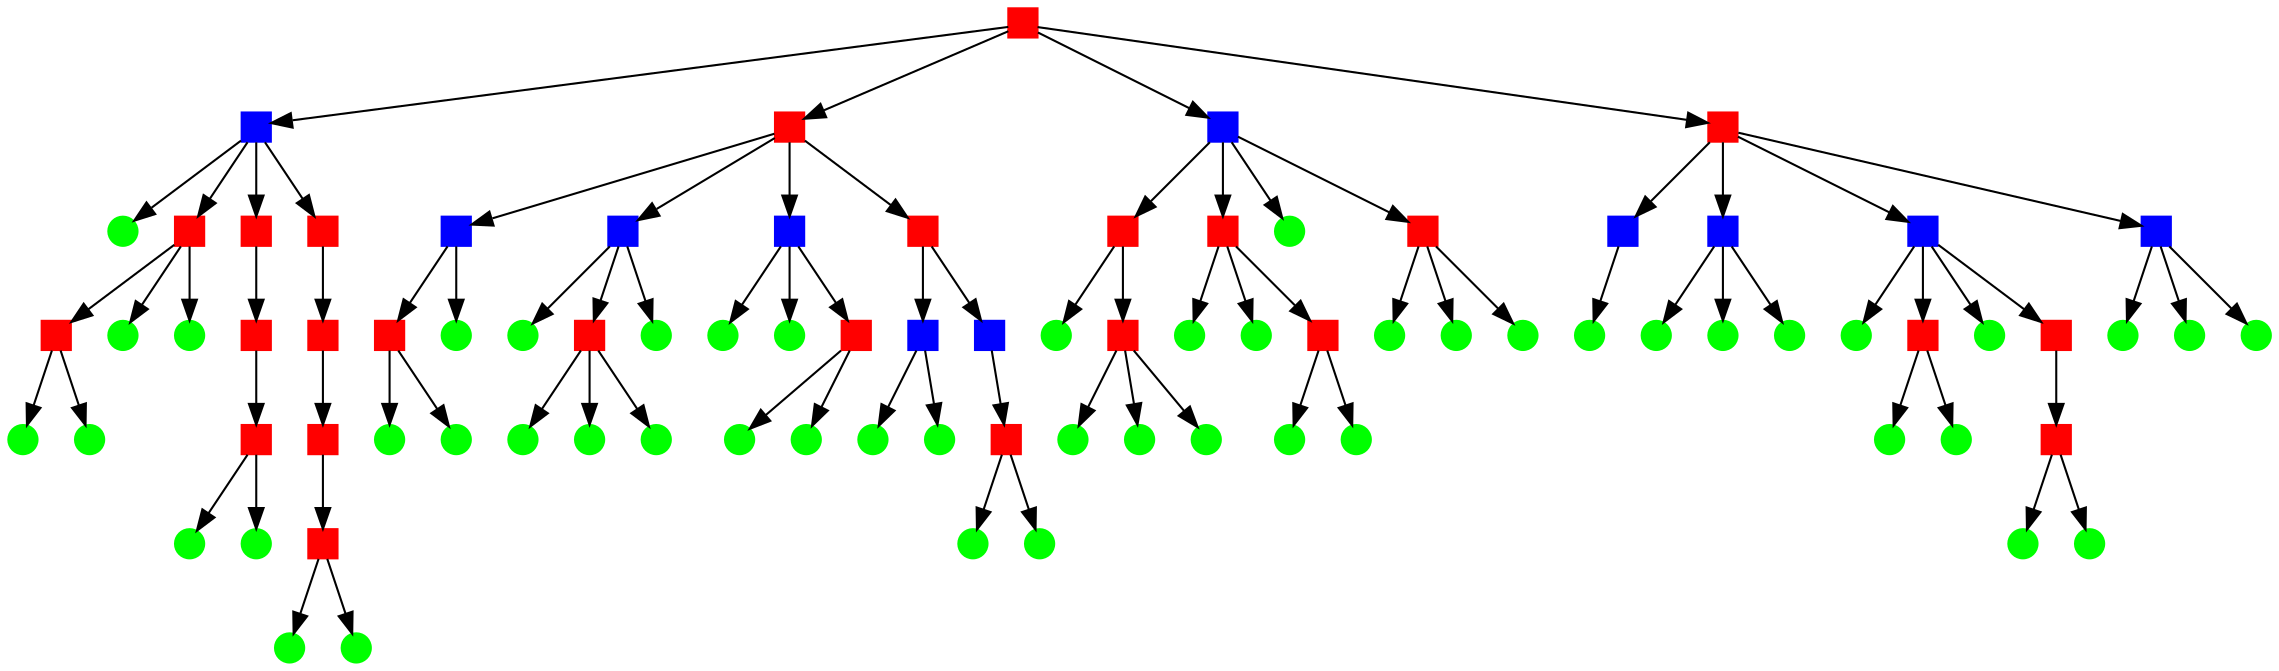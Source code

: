 digraph graphname { 
-1 [label="" ,shape=box,style=filled,color=red,width=0.2,height=0.2];
-1 -> -6
-6 [label="" ,shape=box,style=filled,color=blue,width=0.2,height=0.2];
-6 -> 0
0 [label="" ,shape=circle,style=filled,color=green,width=0.2,height=0.2];
-6 -> -12
-12 [label="" ,shape=box,style=filled,color=red,width=0.2,height=0.2];
-12 -> -23
-23 [label="" ,shape=box,style=filled,color=red,width=0.2,height=0.2];
-23 -> 16
16 [label="" ,shape=circle,style=filled,color=green,width=0.2,height=0.2];
-23 -> 33
33 [label="" ,shape=circle,style=filled,color=green,width=0.2,height=0.2];
-12 -> 9
9 [label="" ,shape=circle,style=filled,color=green,width=0.2,height=0.2];
-12 -> 27
27 [label="" ,shape=circle,style=filled,color=green,width=0.2,height=0.2];
-6 -> -28
-28 [label="" ,shape=box,style=filled,color=red,width=0.2,height=0.2];
-28 -> -29
-29 [label="" ,shape=box,style=filled,color=red,width=0.2,height=0.2];
-29 -> -30
-30 [label="" ,shape=box,style=filled,color=red,width=0.2,height=0.2];
-30 -> 26
26 [label="" ,shape=circle,style=filled,color=green,width=0.2,height=0.2];
-30 -> 45
45 [label="" ,shape=circle,style=filled,color=green,width=0.2,height=0.2];
-6 -> -31
-31 [label="" ,shape=box,style=filled,color=red,width=0.2,height=0.2];
-31 -> -32
-32 [label="" ,shape=box,style=filled,color=red,width=0.2,height=0.2];
-32 -> -33
-33 [label="" ,shape=box,style=filled,color=red,width=0.2,height=0.2];
-33 -> -34
-34 [label="" ,shape=box,style=filled,color=red,width=0.2,height=0.2];
-34 -> 49
49 [label="" ,shape=circle,style=filled,color=green,width=0.2,height=0.2];
-34 -> 24
24 [label="" ,shape=circle,style=filled,color=green,width=0.2,height=0.2];
-1 -> -2
-2 [label="" ,shape=box,style=filled,color=red,width=0.2,height=0.2];
-2 -> -5
-5 [label="" ,shape=box,style=filled,color=blue,width=0.2,height=0.2];
-5 -> -15
-15 [label="" ,shape=box,style=filled,color=red,width=0.2,height=0.2];
-15 -> 8
8 [label="" ,shape=circle,style=filled,color=green,width=0.2,height=0.2];
-15 -> 22
22 [label="" ,shape=circle,style=filled,color=green,width=0.2,height=0.2];
-5 -> 2
2 [label="" ,shape=circle,style=filled,color=green,width=0.2,height=0.2];
-2 -> -20
-20 [label="" ,shape=box,style=filled,color=blue,width=0.2,height=0.2];
-20 -> 6
6 [label="" ,shape=circle,style=filled,color=green,width=0.2,height=0.2];
-20 -> -24
-24 [label="" ,shape=box,style=filled,color=red,width=0.2,height=0.2];
-24 -> 29
29 [label="" ,shape=circle,style=filled,color=green,width=0.2,height=0.2];
-24 -> 38
38 [label="" ,shape=circle,style=filled,color=green,width=0.2,height=0.2];
-24 -> 34
34 [label="" ,shape=circle,style=filled,color=green,width=0.2,height=0.2];
-20 -> 40
40 [label="" ,shape=circle,style=filled,color=green,width=0.2,height=0.2];
-2 -> -22
-22 [label="" ,shape=box,style=filled,color=blue,width=0.2,height=0.2];
-22 -> 31
31 [label="" ,shape=circle,style=filled,color=green,width=0.2,height=0.2];
-22 -> 17
17 [label="" ,shape=circle,style=filled,color=green,width=0.2,height=0.2];
-22 -> -26
-26 [label="" ,shape=box,style=filled,color=red,width=0.2,height=0.2];
-26 -> 35
35 [label="" ,shape=circle,style=filled,color=green,width=0.2,height=0.2];
-26 -> 37
37 [label="" ,shape=circle,style=filled,color=green,width=0.2,height=0.2];
-2 -> -13
-13 [label="" ,shape=box,style=filled,color=red,width=0.2,height=0.2];
-99 -> 19
19 [label="" ,shape=circle,style=filled,color=green,width=0.2,height=0.2];
-13 -> -99
-99 [label="" ,shape=box,style=filled,color=blue,width=0.2,height=0.2];
-13 -> -18
-18 [label="" ,shape=box,style=filled,color=blue,width=0.2,height=0.2];
-18 -> -19
-19 [label="" ,shape=box,style=filled,color=red,width=0.2,height=0.2];
-19 -> 1
1 [label="" ,shape=circle,style=filled,color=green,width=0.2,height=0.2];
-19 -> 25
25 [label="" ,shape=circle,style=filled,color=green,width=0.2,height=0.2];
-99 -> 32
32 [label="" ,shape=circle,style=filled,color=green,width=0.2,height=0.2];
-1 -> -3
-3 [label="" ,shape=box,style=filled,color=blue,width=0.2,height=0.2];
-3 -> -4
-4 [label="" ,shape=box,style=filled,color=red,width=0.2,height=0.2];
-4 -> 7
7 [label="" ,shape=circle,style=filled,color=green,width=0.2,height=0.2];
-4 -> -10
-10 [label="" ,shape=box,style=filled,color=red,width=0.2,height=0.2];
-10 -> 3
3 [label="" ,shape=circle,style=filled,color=green,width=0.2,height=0.2];
-10 -> 13
13 [label="" ,shape=circle,style=filled,color=green,width=0.2,height=0.2];
-10 -> 41
41 [label="" ,shape=circle,style=filled,color=green,width=0.2,height=0.2];
-3 -> -7
-7 [label="" ,shape=box,style=filled,color=red,width=0.2,height=0.2];
-7 -> 46
46 [label="" ,shape=circle,style=filled,color=green,width=0.2,height=0.2];
-7 -> 5
5 [label="" ,shape=circle,style=filled,color=green,width=0.2,height=0.2];
-7 -> -11
-11 [label="" ,shape=box,style=filled,color=red,width=0.2,height=0.2];
-11 -> 10
10 [label="" ,shape=circle,style=filled,color=green,width=0.2,height=0.2];
-11 -> 14
14 [label="" ,shape=circle,style=filled,color=green,width=0.2,height=0.2];
-3 -> 20
20 [label="" ,shape=circle,style=filled,color=green,width=0.2,height=0.2];
-3 -> -25
-25 [label="" ,shape=box,style=filled,color=red,width=0.2,height=0.2];
-25 -> 48
48 [label="" ,shape=circle,style=filled,color=green,width=0.2,height=0.2];
-25 -> 36
36 [label="" ,shape=circle,style=filled,color=green,width=0.2,height=0.2];
-25 -> 28
28 [label="" ,shape=circle,style=filled,color=green,width=0.2,height=0.2];
-1 -> -8
-8 [label="" ,shape=box,style=filled,color=red,width=0.2,height=0.2];
-8 -> -199
-199 [label="" ,shape=box,style=filled,color=blue,width=0.2,height=0.2];
-199 -> 43
43 [label="" ,shape=circle,style=filled,color=green,width=0.2,height=0.2];
-8 -> -21
-21 [label="" ,shape=box,style=filled,color=blue,width=0.2,height=0.2];
-21 -> 12
12 [label="" ,shape=circle,style=filled,color=green,width=0.2,height=0.2];
-21 -> 30
30 [label="" ,shape=circle,style=filled,color=green,width=0.2,height=0.2];
-21 -> 42
42 [label="" ,shape=circle,style=filled,color=green,width=0.2,height=0.2];
-8 -> -9
-9 [label="" ,shape=box,style=filled,color=blue,width=0.2,height=0.2];
-9 -> 47
47 [label="" ,shape=circle,style=filled,color=green,width=0.2,height=0.2];
-9 -> -14
-14 [label="" ,shape=box,style=filled,color=red,width=0.2,height=0.2];
-14 -> 18
18 [label="" ,shape=circle,style=filled,color=green,width=0.2,height=0.2];
-14 -> 21
21 [label="" ,shape=circle,style=filled,color=green,width=0.2,height=0.2];
-9 -> 11
11 [label="" ,shape=circle,style=filled,color=green,width=0.2,height=0.2];
-9 -> -16
-16 [label="" ,shape=box,style=filled,color=red,width=0.2,height=0.2];
-16 -> -17
-17 [label="" ,shape=box,style=filled,color=red,width=0.2,height=0.2];
-17 -> 23
23 [label="" ,shape=circle,style=filled,color=green,width=0.2,height=0.2];
-17 -> 4
4 [label="" ,shape=circle,style=filled,color=green,width=0.2,height=0.2];
-8 -> -27
-27 [label="" ,shape=box,style=filled,color=blue,width=0.2,height=0.2];
-27 -> 39
39 [label="" ,shape=circle,style=filled,color=green,width=0.2,height=0.2];
-27 -> 15
15 [label="" ,shape=circle,style=filled,color=green,width=0.2,height=0.2];
-27 -> 44
44 [label="" ,shape=circle,style=filled,color=green,width=0.2,height=0.2];
}
